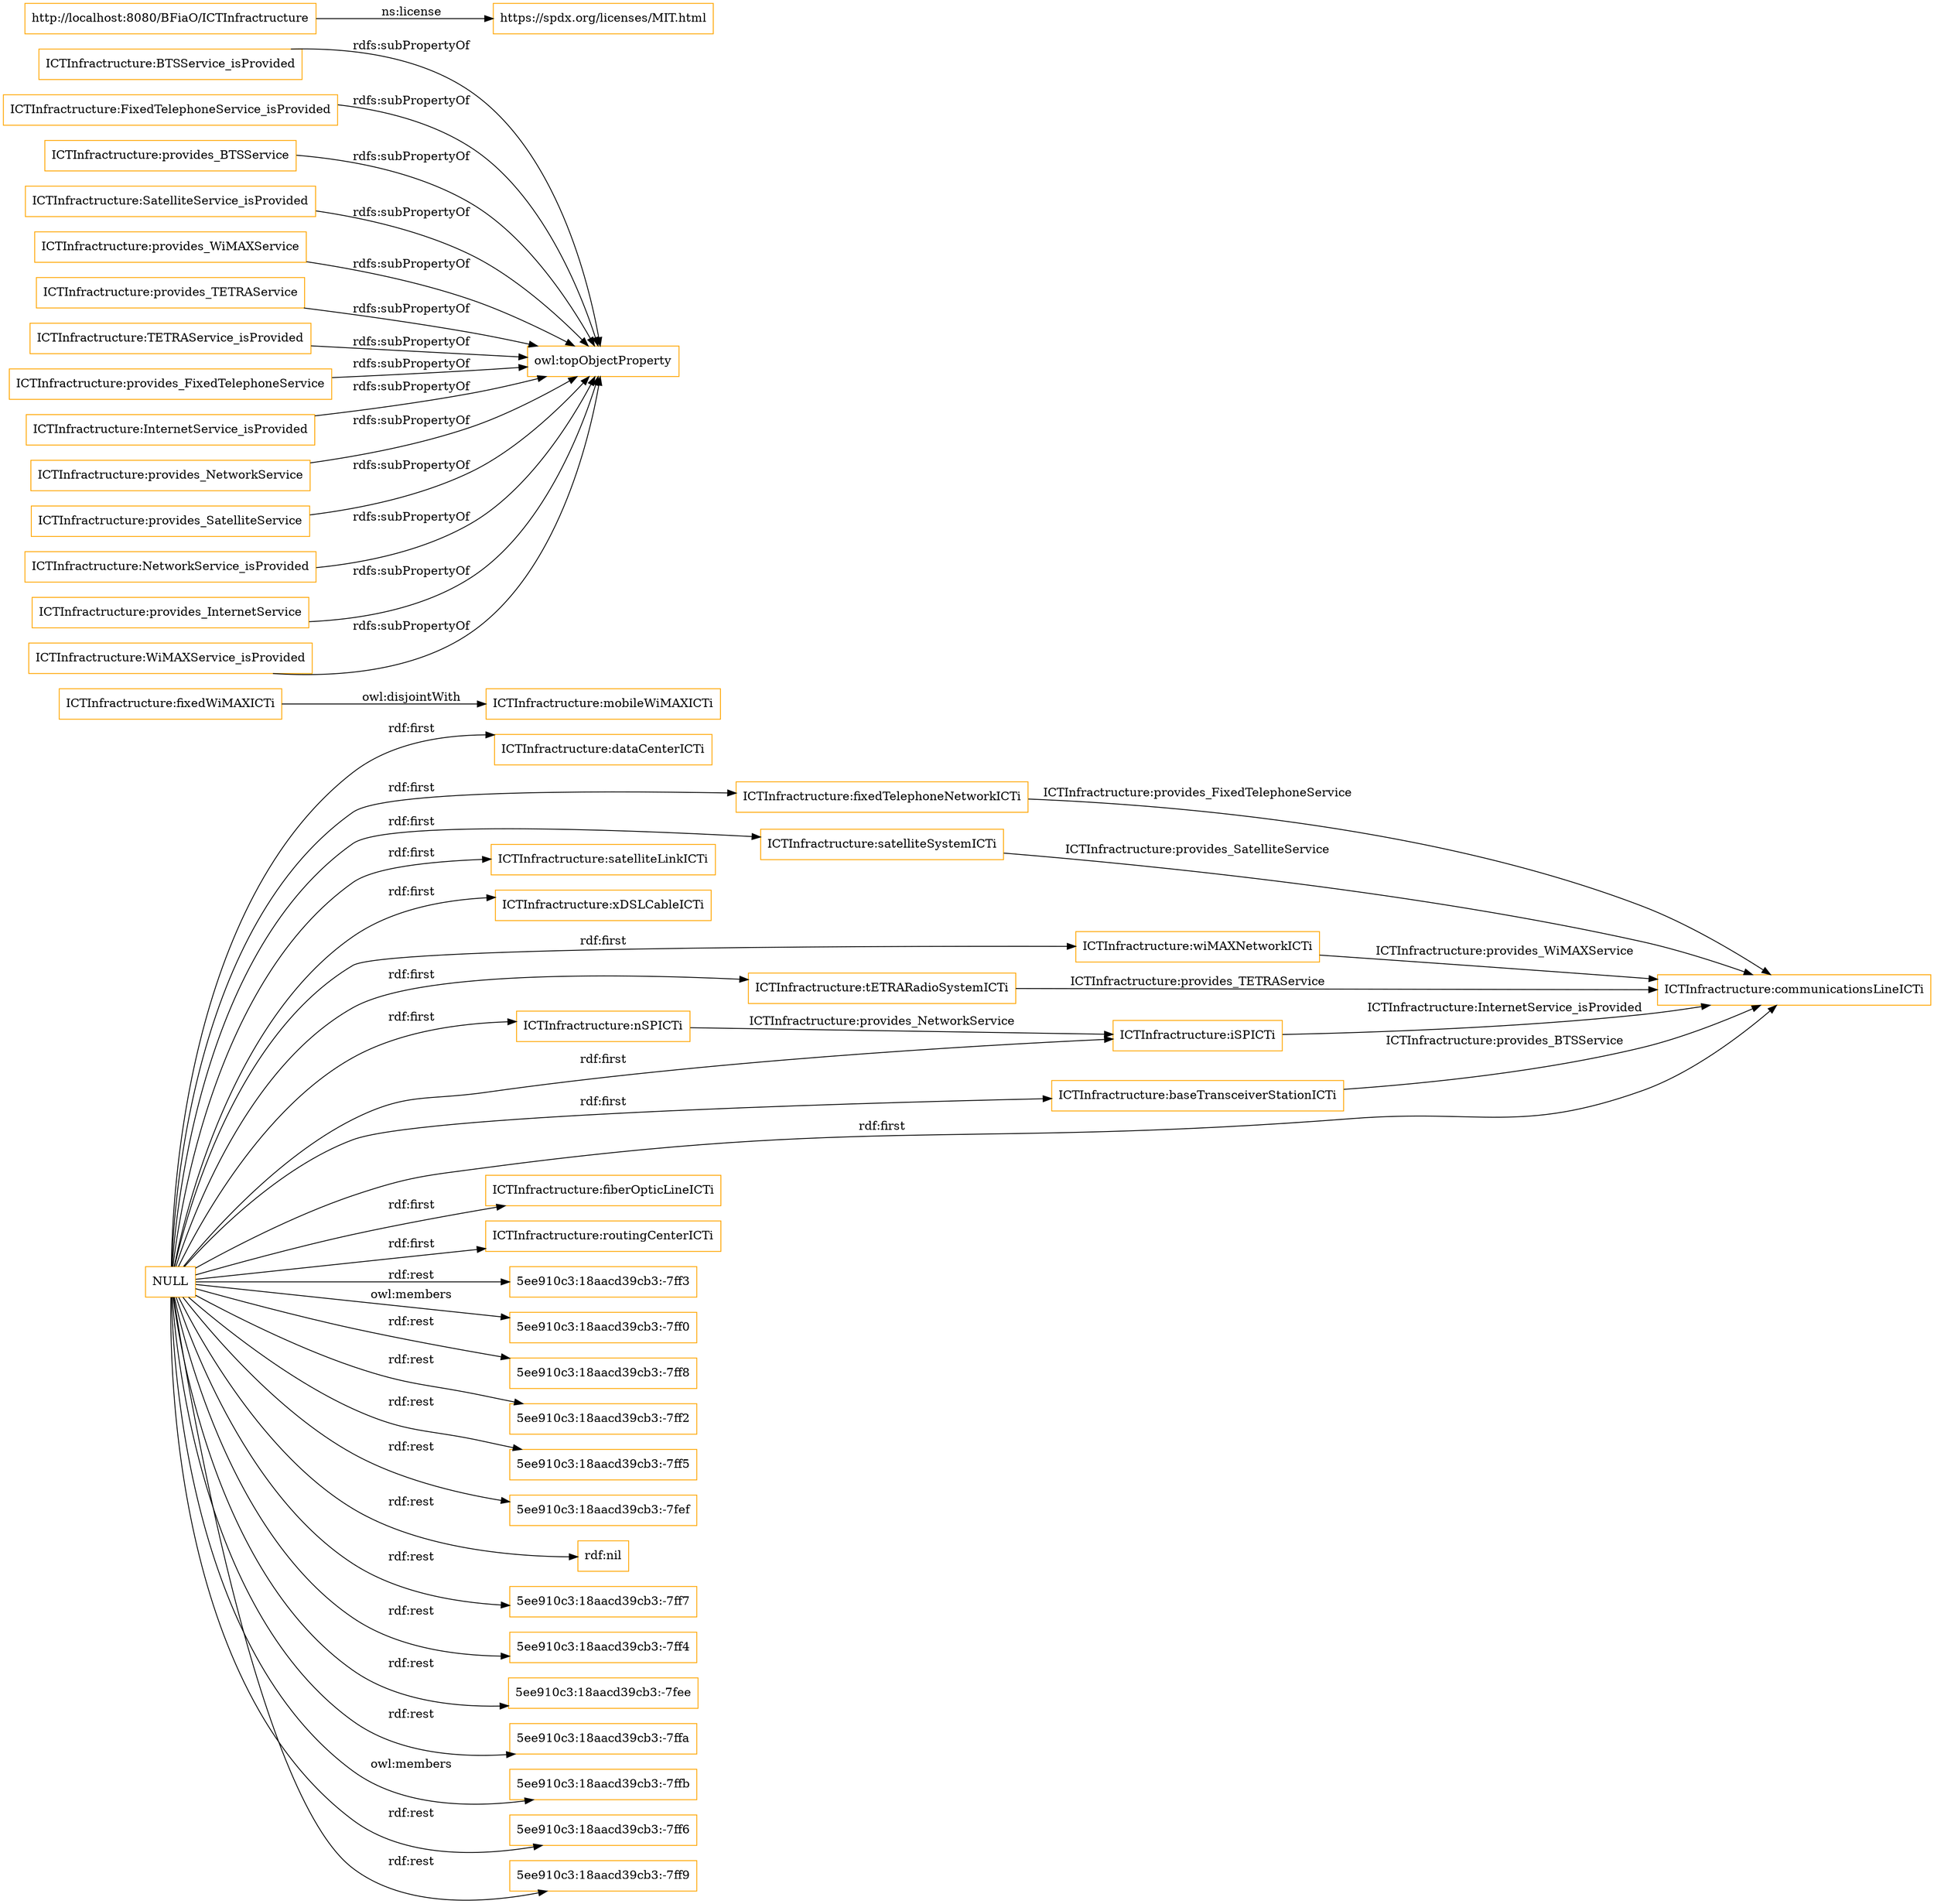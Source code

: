 digraph ar2dtool_diagram { 
rankdir=LR;
size="1501"
node [shape = rectangle, color="orange"]; "ICTInfractructure:dataCenterICTi" "ICTInfractructure:fixedTelephoneNetworkICTi" "ICTInfractructure:fixedWiMAXICTi" "ICTInfractructure:satelliteSystemICTi" "ICTInfractructure:mobileWiMAXICTi" "ICTInfractructure:satelliteLinkICTi" "ICTInfractructure:xDSLCableICTi" "ICTInfractructure:wiMAXNetworkICTi" "ICTInfractructure:iSPICTi" "ICTInfractructure:tETRARadioSystemICTi" "ICTInfractructure:baseTransceiverStationICTi" "ICTInfractructure:communicationsLineICTi" "ICTInfractructure:nSPICTi" "ICTInfractructure:fiberOpticLineICTi" "ICTInfractructure:routingCenterICTi" ; /*classes style*/
	"ICTInfractructure:BTSService_isProvided" -> "owl:topObjectProperty" [ label = "rdfs:subPropertyOf" ];
	"ICTInfractructure:FixedTelephoneService_isProvided" -> "owl:topObjectProperty" [ label = "rdfs:subPropertyOf" ];
	"ICTInfractructure:provides_BTSService" -> "owl:topObjectProperty" [ label = "rdfs:subPropertyOf" ];
	"ICTInfractructure:fixedWiMAXICTi" -> "ICTInfractructure:mobileWiMAXICTi" [ label = "owl:disjointWith" ];
	"ICTInfractructure:SatelliteService_isProvided" -> "owl:topObjectProperty" [ label = "rdfs:subPropertyOf" ];
	"ICTInfractructure:provides_WiMAXService" -> "owl:topObjectProperty" [ label = "rdfs:subPropertyOf" ];
	"ICTInfractructure:provides_TETRAService" -> "owl:topObjectProperty" [ label = "rdfs:subPropertyOf" ];
	"ICTInfractructure:TETRAService_isProvided" -> "owl:topObjectProperty" [ label = "rdfs:subPropertyOf" ];
	"http://localhost:8080/BFiaO/ICTInfractructure" -> "https://spdx.org/licenses/MIT.html" [ label = "ns:license" ];
	"ICTInfractructure:provides_FixedTelephoneService" -> "owl:topObjectProperty" [ label = "rdfs:subPropertyOf" ];
	"ICTInfractructure:InternetService_isProvided" -> "owl:topObjectProperty" [ label = "rdfs:subPropertyOf" ];
	"ICTInfractructure:provides_NetworkService" -> "owl:topObjectProperty" [ label = "rdfs:subPropertyOf" ];
	"ICTInfractructure:provides_SatelliteService" -> "owl:topObjectProperty" [ label = "rdfs:subPropertyOf" ];
	"ICTInfractructure:NetworkService_isProvided" -> "owl:topObjectProperty" [ label = "rdfs:subPropertyOf" ];
	"ICTInfractructure:provides_InternetService" -> "owl:topObjectProperty" [ label = "rdfs:subPropertyOf" ];
	"NULL" -> "5ee910c3:18aacd39cb3:-7ff3" [ label = "rdf:rest" ];
	"NULL" -> "ICTInfractructure:xDSLCableICTi" [ label = "rdf:first" ];
	"NULL" -> "ICTInfractructure:dataCenterICTi" [ label = "rdf:first" ];
	"NULL" -> "ICTInfractructure:routingCenterICTi" [ label = "rdf:first" ];
	"NULL" -> "5ee910c3:18aacd39cb3:-7ff0" [ label = "owl:members" ];
	"NULL" -> "5ee910c3:18aacd39cb3:-7ff8" [ label = "rdf:rest" ];
	"NULL" -> "ICTInfractructure:satelliteLinkICTi" [ label = "rdf:first" ];
	"NULL" -> "5ee910c3:18aacd39cb3:-7ff2" [ label = "rdf:rest" ];
	"NULL" -> "5ee910c3:18aacd39cb3:-7ff5" [ label = "rdf:rest" ];
	"NULL" -> "ICTInfractructure:fixedTelephoneNetworkICTi" [ label = "rdf:first" ];
	"NULL" -> "ICTInfractructure:wiMAXNetworkICTi" [ label = "rdf:first" ];
	"NULL" -> "5ee910c3:18aacd39cb3:-7fef" [ label = "rdf:rest" ];
	"NULL" -> "ICTInfractructure:nSPICTi" [ label = "rdf:first" ];
	"NULL" -> "ICTInfractructure:tETRARadioSystemICTi" [ label = "rdf:first" ];
	"NULL" -> "ICTInfractructure:communicationsLineICTi" [ label = "rdf:first" ];
	"NULL" -> "rdf:nil" [ label = "rdf:rest" ];
	"NULL" -> "5ee910c3:18aacd39cb3:-7ff7" [ label = "rdf:rest" ];
	"NULL" -> "5ee910c3:18aacd39cb3:-7ff4" [ label = "rdf:rest" ];
	"NULL" -> "ICTInfractructure:baseTransceiverStationICTi" [ label = "rdf:first" ];
	"NULL" -> "ICTInfractructure:satelliteSystemICTi" [ label = "rdf:first" ];
	"NULL" -> "5ee910c3:18aacd39cb3:-7fee" [ label = "rdf:rest" ];
	"NULL" -> "5ee910c3:18aacd39cb3:-7ffa" [ label = "rdf:rest" ];
	"NULL" -> "ICTInfractructure:iSPICTi" [ label = "rdf:first" ];
	"NULL" -> "ICTInfractructure:fiberOpticLineICTi" [ label = "rdf:first" ];
	"NULL" -> "5ee910c3:18aacd39cb3:-7ffb" [ label = "owl:members" ];
	"NULL" -> "5ee910c3:18aacd39cb3:-7ff6" [ label = "rdf:rest" ];
	"NULL" -> "5ee910c3:18aacd39cb3:-7ff9" [ label = "rdf:rest" ];
	"ICTInfractructure:WiMAXService_isProvided" -> "owl:topObjectProperty" [ label = "rdfs:subPropertyOf" ];
	"ICTInfractructure:fixedTelephoneNetworkICTi" -> "ICTInfractructure:communicationsLineICTi" [ label = "ICTInfractructure:provides_FixedTelephoneService" ];
	"ICTInfractructure:wiMAXNetworkICTi" -> "ICTInfractructure:communicationsLineICTi" [ label = "ICTInfractructure:provides_WiMAXService" ];
	"ICTInfractructure:satelliteSystemICTi" -> "ICTInfractructure:communicationsLineICTi" [ label = "ICTInfractructure:provides_SatelliteService" ];
	"ICTInfractructure:iSPICTi" -> "ICTInfractructure:communicationsLineICTi" [ label = "ICTInfractructure:InternetService_isProvided" ];
	"ICTInfractructure:tETRARadioSystemICTi" -> "ICTInfractructure:communicationsLineICTi" [ label = "ICTInfractructure:provides_TETRAService" ];
	"ICTInfractructure:nSPICTi" -> "ICTInfractructure:iSPICTi" [ label = "ICTInfractructure:provides_NetworkService" ];
	"ICTInfractructure:baseTransceiverStationICTi" -> "ICTInfractructure:communicationsLineICTi" [ label = "ICTInfractructure:provides_BTSService" ];

}
